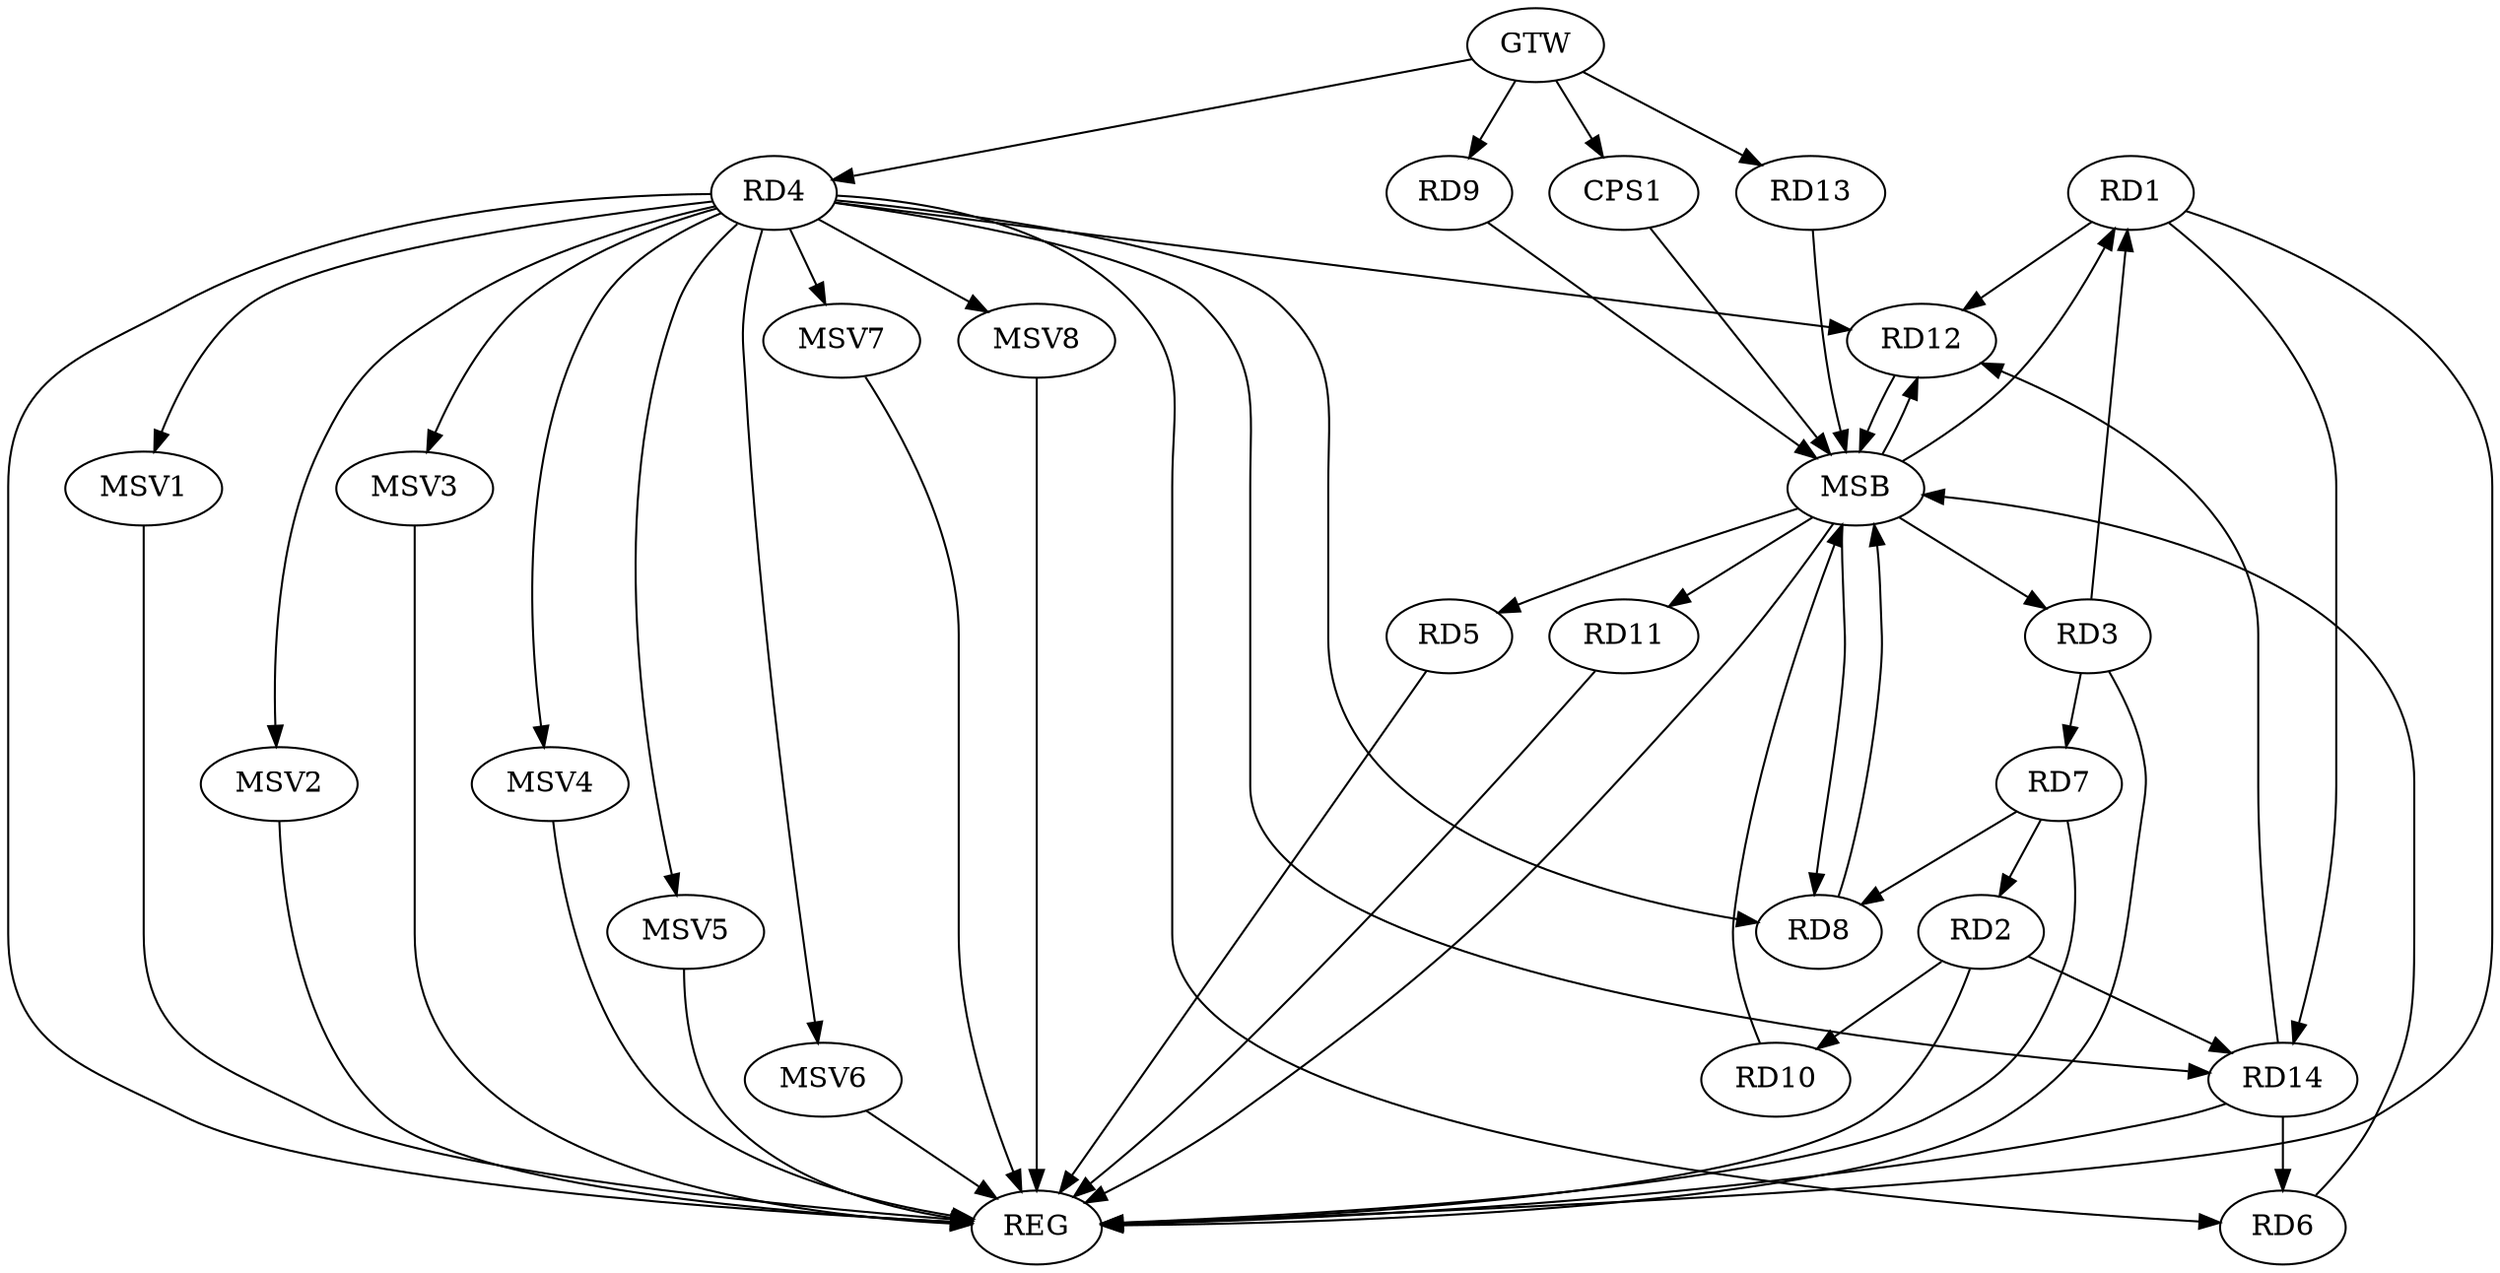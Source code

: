 strict digraph G {
  RD1 [ label="RD1" ];
  RD2 [ label="RD2" ];
  RD3 [ label="RD3" ];
  RD4 [ label="RD4" ];
  RD5 [ label="RD5" ];
  RD6 [ label="RD6" ];
  RD7 [ label="RD7" ];
  RD8 [ label="RD8" ];
  RD9 [ label="RD9" ];
  RD10 [ label="RD10" ];
  RD11 [ label="RD11" ];
  RD12 [ label="RD12" ];
  RD13 [ label="RD13" ];
  RD14 [ label="RD14" ];
  CPS1 [ label="CPS1" ];
  GTW [ label="GTW" ];
  REG [ label="REG" ];
  MSB [ label="MSB" ];
  MSV1 [ label="MSV1" ];
  MSV2 [ label="MSV2" ];
  MSV3 [ label="MSV3" ];
  MSV4 [ label="MSV4" ];
  MSV5 [ label="MSV5" ];
  MSV6 [ label="MSV6" ];
  MSV7 [ label="MSV7" ];
  MSV8 [ label="MSV8" ];
  RD3 -> RD1;
  RD1 -> RD12;
  RD1 -> RD14;
  RD7 -> RD2;
  RD2 -> RD10;
  RD2 -> RD14;
  RD3 -> RD7;
  RD4 -> RD6;
  RD4 -> RD8;
  RD4 -> RD12;
  RD4 -> RD14;
  RD14 -> RD6;
  RD7 -> RD8;
  RD14 -> RD12;
  GTW -> RD4;
  GTW -> RD9;
  GTW -> RD13;
  GTW -> CPS1;
  RD1 -> REG;
  RD2 -> REG;
  RD3 -> REG;
  RD4 -> REG;
  RD5 -> REG;
  RD7 -> REG;
  RD11 -> REG;
  RD14 -> REG;
  RD6 -> MSB;
  MSB -> RD1;
  MSB -> REG;
  RD8 -> MSB;
  MSB -> RD12;
  RD9 -> MSB;
  MSB -> RD8;
  RD10 -> MSB;
  RD12 -> MSB;
  RD13 -> MSB;
  MSB -> RD3;
  CPS1 -> MSB;
  MSB -> RD5;
  MSB -> RD11;
  RD4 -> MSV1;
  MSV1 -> REG;
  RD4 -> MSV2;
  MSV2 -> REG;
  RD4 -> MSV3;
  RD4 -> MSV4;
  MSV3 -> REG;
  MSV4 -> REG;
  RD4 -> MSV5;
  MSV5 -> REG;
  RD4 -> MSV6;
  MSV6 -> REG;
  RD4 -> MSV7;
  MSV7 -> REG;
  RD4 -> MSV8;
  MSV8 -> REG;
}
